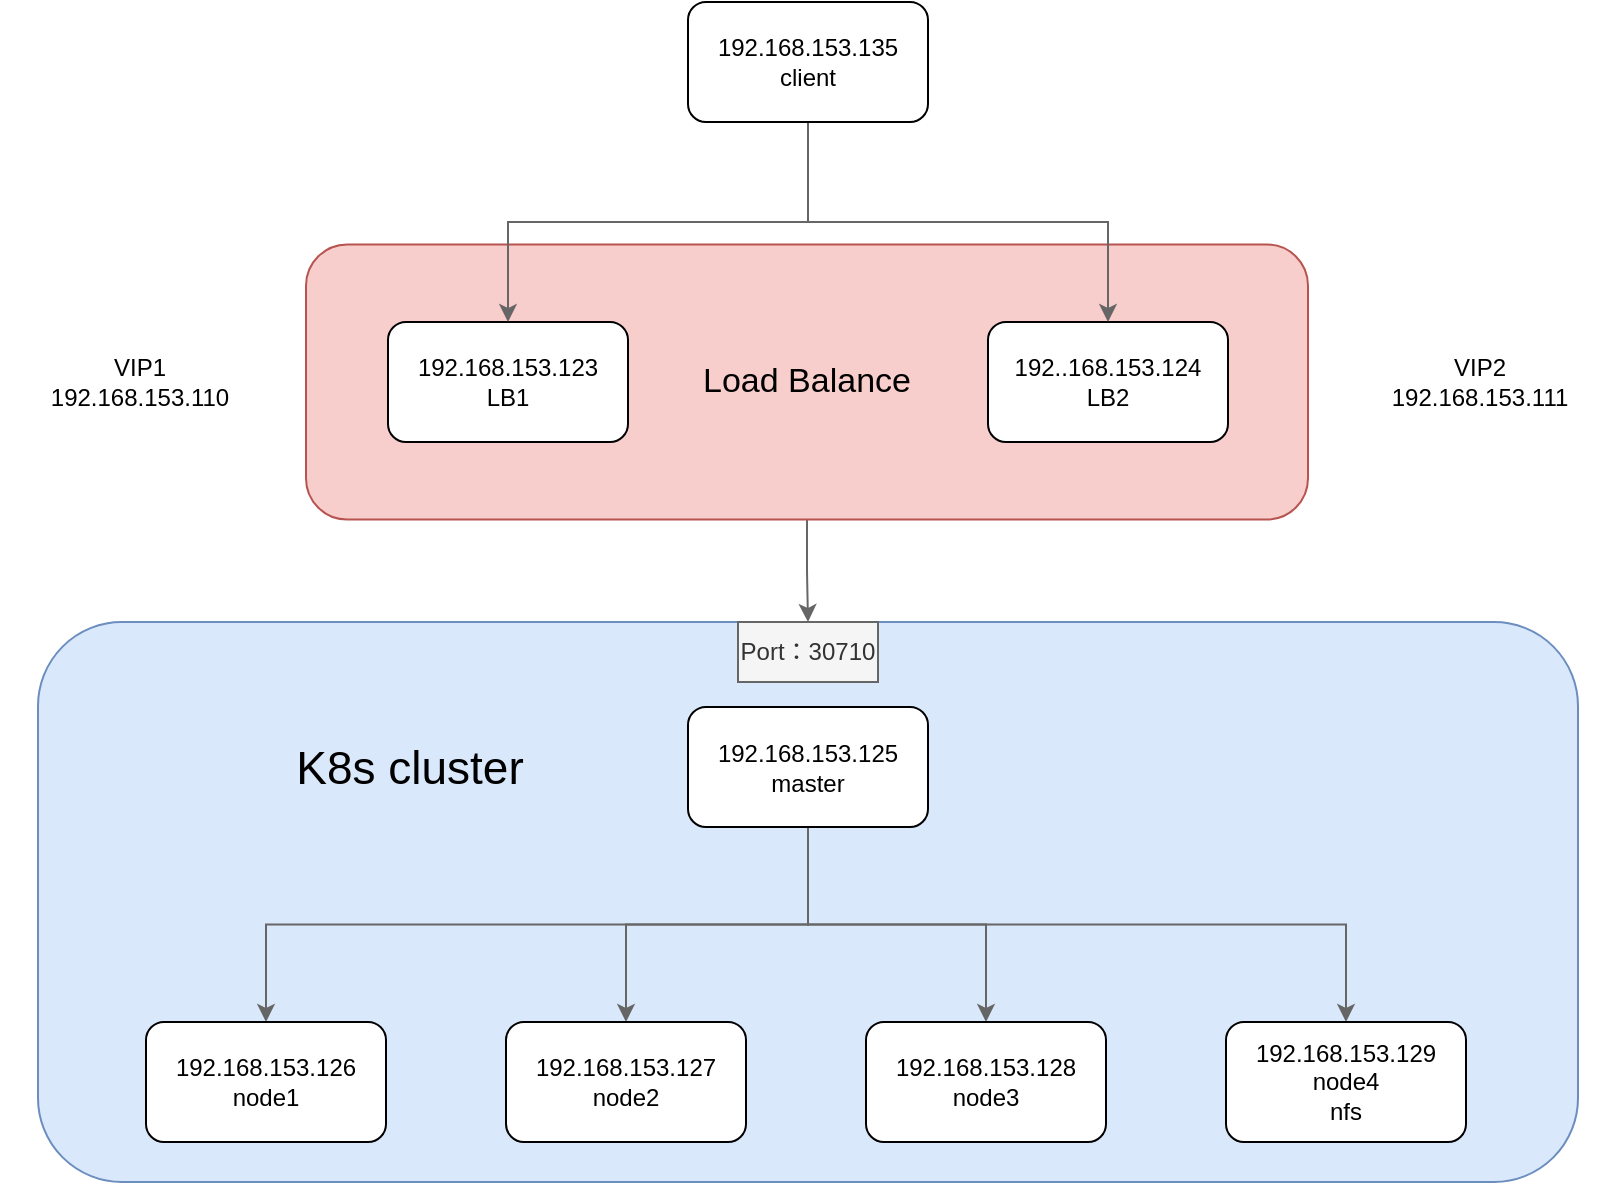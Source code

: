 <mxfile version="15.1.0" type="github">
  <diagram id="sjrF3_99siXIONfSpEQq" name="Page-1">
    <mxGraphModel dx="1564" dy="892" grid="1" gridSize="10" guides="1" tooltips="1" connect="1" arrows="1" fold="1" page="1" pageScale="1" pageWidth="827" pageHeight="1169" math="0" shadow="0">
      <root>
        <mxCell id="0" />
        <mxCell id="1" parent="0" />
        <mxCell id="tRoSRP1I7TWQ550arJ7f-22" style="edgeStyle=orthogonalEdgeStyle;rounded=0;orthogonalLoop=1;jettySize=auto;html=1;exitX=0.5;exitY=1;exitDx=0;exitDy=0;entryX=0.5;entryY=0;entryDx=0;entryDy=0;fillColor=#f5f5f5;strokeColor=#666666;" parent="1" source="tRoSRP1I7TWQ550arJ7f-17" target="tRoSRP1I7TWQ550arJ7f-10" edge="1">
          <mxGeometry relative="1" as="geometry" />
        </mxCell>
        <mxCell id="tRoSRP1I7TWQ550arJ7f-17" value="&lt;font style=&quot;font-size: 17px&quot;&gt;Load Balance&lt;/font&gt;" style="rounded=1;whiteSpace=wrap;html=1;fillColor=#f8cecc;strokeColor=#b85450;" parent="1" vertex="1">
          <mxGeometry x="163" y="331.25" width="501" height="137.5" as="geometry" />
        </mxCell>
        <mxCell id="tRoSRP1I7TWQ550arJ7f-10" value="" style="rounded=1;whiteSpace=wrap;html=1;fillColor=#dae8fc;strokeColor=#6c8ebf;" parent="1" vertex="1">
          <mxGeometry x="29" y="520" width="770" height="280" as="geometry" />
        </mxCell>
        <mxCell id="tRoSRP1I7TWQ550arJ7f-11" style="edgeStyle=orthogonalEdgeStyle;rounded=0;orthogonalLoop=1;jettySize=auto;html=1;exitX=0.5;exitY=1;exitDx=0;exitDy=0;entryX=0.5;entryY=0;entryDx=0;entryDy=0;fillColor=#f5f5f5;strokeColor=#666666;" parent="1" source="tRoSRP1I7TWQ550arJ7f-1" target="tRoSRP1I7TWQ550arJ7f-2" edge="1">
          <mxGeometry relative="1" as="geometry" />
        </mxCell>
        <mxCell id="tRoSRP1I7TWQ550arJ7f-12" style="edgeStyle=orthogonalEdgeStyle;rounded=0;orthogonalLoop=1;jettySize=auto;html=1;exitX=0.5;exitY=1;exitDx=0;exitDy=0;entryX=0.5;entryY=0;entryDx=0;entryDy=0;fillColor=#f5f5f5;strokeColor=#666666;" parent="1" source="tRoSRP1I7TWQ550arJ7f-1" target="tRoSRP1I7TWQ550arJ7f-3" edge="1">
          <mxGeometry relative="1" as="geometry" />
        </mxCell>
        <mxCell id="tRoSRP1I7TWQ550arJ7f-13" style="edgeStyle=orthogonalEdgeStyle;rounded=0;orthogonalLoop=1;jettySize=auto;html=1;exitX=0.5;exitY=1;exitDx=0;exitDy=0;entryX=0.5;entryY=0;entryDx=0;entryDy=0;fillColor=#f5f5f5;strokeColor=#666666;" parent="1" source="tRoSRP1I7TWQ550arJ7f-1" target="tRoSRP1I7TWQ550arJ7f-4" edge="1">
          <mxGeometry relative="1" as="geometry" />
        </mxCell>
        <mxCell id="tRoSRP1I7TWQ550arJ7f-14" style="edgeStyle=orthogonalEdgeStyle;rounded=0;orthogonalLoop=1;jettySize=auto;html=1;exitX=0.5;exitY=1;exitDx=0;exitDy=0;entryX=0.5;entryY=0;entryDx=0;entryDy=0;fillColor=#f5f5f5;strokeColor=#666666;" parent="1" source="tRoSRP1I7TWQ550arJ7f-1" target="tRoSRP1I7TWQ550arJ7f-5" edge="1">
          <mxGeometry relative="1" as="geometry" />
        </mxCell>
        <mxCell id="tRoSRP1I7TWQ550arJ7f-1" value="192.168.153.125&lt;br&gt;master" style="rounded=1;whiteSpace=wrap;html=1;" parent="1" vertex="1">
          <mxGeometry x="354" y="562.5" width="120" height="60" as="geometry" />
        </mxCell>
        <mxCell id="tRoSRP1I7TWQ550arJ7f-2" value="192.168.153.126&lt;br&gt;node1" style="rounded=1;whiteSpace=wrap;html=1;" parent="1" vertex="1">
          <mxGeometry x="83" y="720" width="120" height="60" as="geometry" />
        </mxCell>
        <mxCell id="tRoSRP1I7TWQ550arJ7f-3" value="192.168.153.127&lt;br&gt;node2" style="rounded=1;whiteSpace=wrap;html=1;" parent="1" vertex="1">
          <mxGeometry x="263" y="720" width="120" height="60" as="geometry" />
        </mxCell>
        <mxCell id="tRoSRP1I7TWQ550arJ7f-4" value="192.168.153.128&lt;br&gt;node3" style="rounded=1;whiteSpace=wrap;html=1;" parent="1" vertex="1">
          <mxGeometry x="443" y="720" width="120" height="60" as="geometry" />
        </mxCell>
        <mxCell id="tRoSRP1I7TWQ550arJ7f-5" value="192.168.153.129&lt;br&gt;node4&lt;br&gt;nfs" style="rounded=1;whiteSpace=wrap;html=1;" parent="1" vertex="1">
          <mxGeometry x="623" y="720" width="120" height="60" as="geometry" />
        </mxCell>
        <mxCell id="tRoSRP1I7TWQ550arJ7f-6" value="192.168.153.123&lt;br&gt;LB1" style="rounded=1;whiteSpace=wrap;html=1;" parent="1" vertex="1">
          <mxGeometry x="204" y="370" width="120" height="60" as="geometry" />
        </mxCell>
        <mxCell id="tRoSRP1I7TWQ550arJ7f-7" value="192..168.153.124&lt;br&gt;LB2" style="rounded=1;whiteSpace=wrap;html=1;" parent="1" vertex="1">
          <mxGeometry x="504" y="370" width="120" height="60" as="geometry" />
        </mxCell>
        <mxCell id="tRoSRP1I7TWQ550arJ7f-18" style="edgeStyle=orthogonalEdgeStyle;rounded=0;orthogonalLoop=1;jettySize=auto;html=1;exitX=0.5;exitY=1;exitDx=0;exitDy=0;entryX=0.5;entryY=0;entryDx=0;entryDy=0;fillColor=#f5f5f5;strokeColor=#666666;" parent="1" source="tRoSRP1I7TWQ550arJ7f-8" target="tRoSRP1I7TWQ550arJ7f-6" edge="1">
          <mxGeometry relative="1" as="geometry" />
        </mxCell>
        <mxCell id="tRoSRP1I7TWQ550arJ7f-19" style="edgeStyle=orthogonalEdgeStyle;rounded=0;orthogonalLoop=1;jettySize=auto;html=1;exitX=0.5;exitY=1;exitDx=0;exitDy=0;entryX=0.5;entryY=0;entryDx=0;entryDy=0;fillColor=#f5f5f5;strokeColor=#666666;" parent="1" source="tRoSRP1I7TWQ550arJ7f-8" target="tRoSRP1I7TWQ550arJ7f-7" edge="1">
          <mxGeometry relative="1" as="geometry" />
        </mxCell>
        <mxCell id="tRoSRP1I7TWQ550arJ7f-8" value="192.168.153.135&lt;br&gt;client" style="rounded=1;whiteSpace=wrap;html=1;" parent="1" vertex="1">
          <mxGeometry x="354" y="210" width="120" height="60" as="geometry" />
        </mxCell>
        <mxCell id="tRoSRP1I7TWQ550arJ7f-15" value="&lt;font style=&quot;font-size: 23px&quot;&gt;K8s cluster&lt;/font&gt;" style="text;html=1;strokeColor=none;fillColor=none;align=center;verticalAlign=middle;whiteSpace=wrap;rounded=0;" parent="1" vertex="1">
          <mxGeometry x="130" y="570" width="170" height="45" as="geometry" />
        </mxCell>
        <mxCell id="tRoSRP1I7TWQ550arJ7f-23" value="VIP1&lt;br&gt;192.168.153.110" style="text;html=1;strokeColor=none;fillColor=none;align=center;verticalAlign=middle;whiteSpace=wrap;rounded=0;" parent="1" vertex="1">
          <mxGeometry x="10" y="380" width="140" height="40" as="geometry" />
        </mxCell>
        <mxCell id="tRoSRP1I7TWQ550arJ7f-24" value="VIP2&lt;br&gt;192.168.153.111" style="text;html=1;strokeColor=none;fillColor=none;align=center;verticalAlign=middle;whiteSpace=wrap;rounded=0;" parent="1" vertex="1">
          <mxGeometry x="680" y="380" width="140" height="40" as="geometry" />
        </mxCell>
        <mxCell id="oHi5AgqhECPnebULQRDW-1" value="Port：30710" style="rounded=0;whiteSpace=wrap;html=1;fillColor=#f5f5f5;strokeColor=#666666;fontColor=#333333;" vertex="1" parent="1">
          <mxGeometry x="379" y="520" width="70" height="30" as="geometry" />
        </mxCell>
      </root>
    </mxGraphModel>
  </diagram>
</mxfile>
